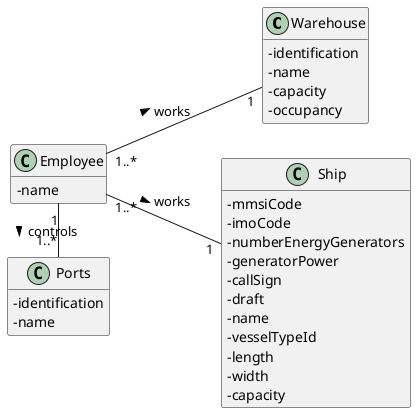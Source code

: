 @startuml
'https://plantuml.com/sequence-diagram

hide methods
left to right direction
skinparam classAttributeIconSize 0

class Warehouse {
-identification
-name
-capacity
-occupancy
}

class Ports {
-identification
-name
}

class Ship {
-mmsiCode
-imoCode
-numberEnergyGenerators
-generatorPower
-callSign
-draft
-name
-vesselTypeId
-length
-width
-capacity
}

class Employee {
-name
}

Employee "1" - "1..*" Ports : controls >
Employee "1..*" -- "1" Warehouse : works >
Employee "1..*" -- "1" Ship : works >
@enduml